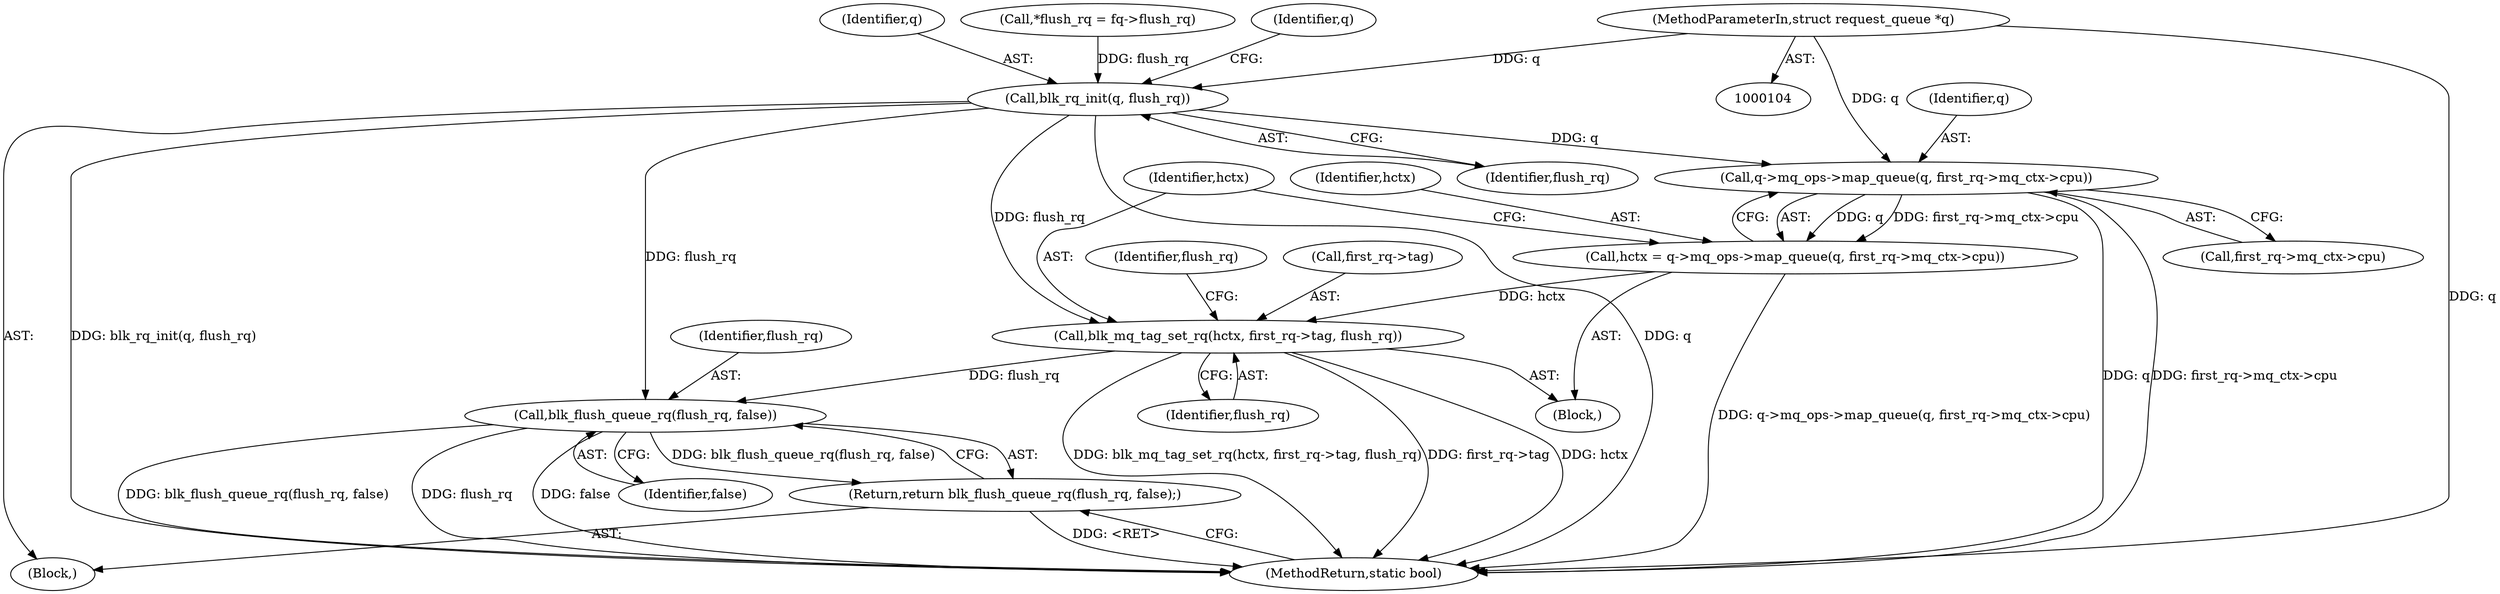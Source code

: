 digraph "0_linux_0048b4837affd153897ed1222283492070027aa9@pointer" {
"1000105" [label="(MethodParameterIn,struct request_queue *q)"];
"1000160" [label="(Call,blk_rq_init(q, flush_rq))"];
"1000190" [label="(Call,q->mq_ops->map_queue(q, first_rq->mq_ctx->cpu))"];
"1000188" [label="(Call,hctx = q->mq_ops->map_queue(q, first_rq->mq_ctx->cpu))"];
"1000197" [label="(Call,blk_mq_tag_set_rq(hctx, first_rq->tag, flush_rq))"];
"1000228" [label="(Call,blk_flush_queue_rq(flush_rq, false))"];
"1000227" [label="(Return,return blk_flush_queue_rq(flush_rq, false);)"];
"1000227" [label="(Return,return blk_flush_queue_rq(flush_rq, false);)"];
"1000190" [label="(Call,q->mq_ops->map_queue(q, first_rq->mq_ctx->cpu))"];
"1000161" [label="(Identifier,q)"];
"1000192" [label="(Call,first_rq->mq_ctx->cpu)"];
"1000230" [label="(Identifier,false)"];
"1000191" [label="(Identifier,q)"];
"1000120" [label="(Call,*flush_rq = fq->flush_rq)"];
"1000198" [label="(Identifier,hctx)"];
"1000105" [label="(MethodParameterIn,struct request_queue *q)"];
"1000162" [label="(Identifier,flush_rq)"];
"1000197" [label="(Call,blk_mq_tag_set_rq(hctx, first_rq->tag, flush_rq))"];
"1000229" [label="(Identifier,flush_rq)"];
"1000205" [label="(Identifier,flush_rq)"];
"1000189" [label="(Identifier,hctx)"];
"1000107" [label="(Block,)"];
"1000231" [label="(MethodReturn,static bool)"];
"1000228" [label="(Call,blk_flush_queue_rq(flush_rq, false))"];
"1000188" [label="(Call,hctx = q->mq_ops->map_queue(q, first_rq->mq_ctx->cpu))"];
"1000160" [label="(Call,blk_rq_init(q, flush_rq))"];
"1000202" [label="(Identifier,flush_rq)"];
"1000167" [label="(Block,)"];
"1000199" [label="(Call,first_rq->tag)"];
"1000165" [label="(Identifier,q)"];
"1000105" -> "1000104"  [label="AST: "];
"1000105" -> "1000231"  [label="DDG: q"];
"1000105" -> "1000160"  [label="DDG: q"];
"1000105" -> "1000190"  [label="DDG: q"];
"1000160" -> "1000107"  [label="AST: "];
"1000160" -> "1000162"  [label="CFG: "];
"1000161" -> "1000160"  [label="AST: "];
"1000162" -> "1000160"  [label="AST: "];
"1000165" -> "1000160"  [label="CFG: "];
"1000160" -> "1000231"  [label="DDG: blk_rq_init(q, flush_rq)"];
"1000160" -> "1000231"  [label="DDG: q"];
"1000120" -> "1000160"  [label="DDG: flush_rq"];
"1000160" -> "1000190"  [label="DDG: q"];
"1000160" -> "1000197"  [label="DDG: flush_rq"];
"1000160" -> "1000228"  [label="DDG: flush_rq"];
"1000190" -> "1000188"  [label="AST: "];
"1000190" -> "1000192"  [label="CFG: "];
"1000191" -> "1000190"  [label="AST: "];
"1000192" -> "1000190"  [label="AST: "];
"1000188" -> "1000190"  [label="CFG: "];
"1000190" -> "1000231"  [label="DDG: q"];
"1000190" -> "1000231"  [label="DDG: first_rq->mq_ctx->cpu"];
"1000190" -> "1000188"  [label="DDG: q"];
"1000190" -> "1000188"  [label="DDG: first_rq->mq_ctx->cpu"];
"1000188" -> "1000167"  [label="AST: "];
"1000189" -> "1000188"  [label="AST: "];
"1000198" -> "1000188"  [label="CFG: "];
"1000188" -> "1000231"  [label="DDG: q->mq_ops->map_queue(q, first_rq->mq_ctx->cpu)"];
"1000188" -> "1000197"  [label="DDG: hctx"];
"1000197" -> "1000167"  [label="AST: "];
"1000197" -> "1000202"  [label="CFG: "];
"1000198" -> "1000197"  [label="AST: "];
"1000199" -> "1000197"  [label="AST: "];
"1000202" -> "1000197"  [label="AST: "];
"1000205" -> "1000197"  [label="CFG: "];
"1000197" -> "1000231"  [label="DDG: blk_mq_tag_set_rq(hctx, first_rq->tag, flush_rq)"];
"1000197" -> "1000231"  [label="DDG: first_rq->tag"];
"1000197" -> "1000231"  [label="DDG: hctx"];
"1000197" -> "1000228"  [label="DDG: flush_rq"];
"1000228" -> "1000227"  [label="AST: "];
"1000228" -> "1000230"  [label="CFG: "];
"1000229" -> "1000228"  [label="AST: "];
"1000230" -> "1000228"  [label="AST: "];
"1000227" -> "1000228"  [label="CFG: "];
"1000228" -> "1000231"  [label="DDG: blk_flush_queue_rq(flush_rq, false)"];
"1000228" -> "1000231"  [label="DDG: flush_rq"];
"1000228" -> "1000231"  [label="DDG: false"];
"1000228" -> "1000227"  [label="DDG: blk_flush_queue_rq(flush_rq, false)"];
"1000227" -> "1000107"  [label="AST: "];
"1000231" -> "1000227"  [label="CFG: "];
"1000227" -> "1000231"  [label="DDG: <RET>"];
}
